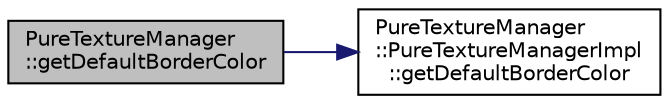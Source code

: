 digraph "PureTextureManager::getDefaultBorderColor"
{
 // LATEX_PDF_SIZE
  edge [fontname="Helvetica",fontsize="10",labelfontname="Helvetica",labelfontsize="10"];
  node [fontname="Helvetica",fontsize="10",shape=record];
  rankdir="LR";
  Node1 [label="PureTextureManager\l::getDefaultBorderColor",height=0.2,width=0.4,color="black", fillcolor="grey75", style="filled", fontcolor="black",tooltip="Gets default color of the border."];
  Node1 -> Node2 [color="midnightblue",fontsize="10",style="solid",fontname="Helvetica"];
  Node2 [label="PureTextureManager\l::PureTextureManagerImpl\l::getDefaultBorderColor",height=0.2,width=0.4,color="black", fillcolor="white", style="filled",URL="$class_pure_texture_manager_1_1_pure_texture_manager_impl.html#ad282f08b162d6caea834a07a4b7b8ab3",tooltip=" "];
}
